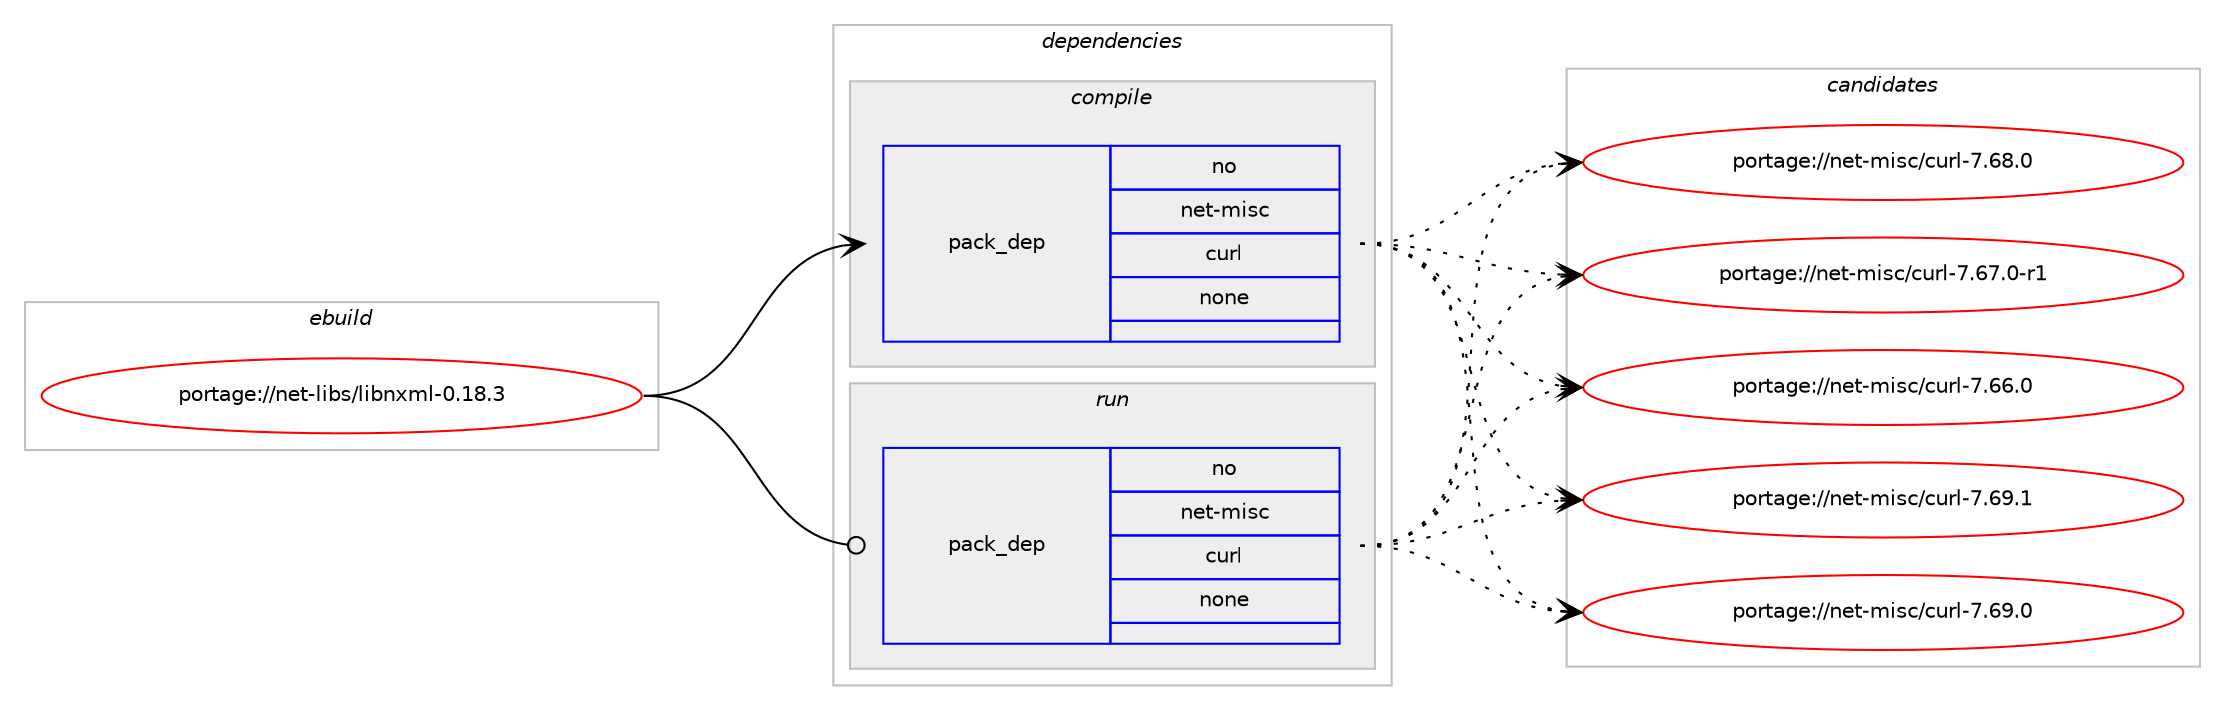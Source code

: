 digraph prolog {

# *************
# Graph options
# *************

newrank=true;
concentrate=true;
compound=true;
graph [rankdir=LR,fontname=Helvetica,fontsize=10,ranksep=1.5];#, ranksep=2.5, nodesep=0.2];
edge  [arrowhead=vee];
node  [fontname=Helvetica,fontsize=10];

# **********
# The ebuild
# **********

subgraph cluster_leftcol {
color=gray;
rank=same;
label=<<i>ebuild</i>>;
id [label="portage://net-libs/libnxml-0.18.3", color=red, width=4, href="../net-libs/libnxml-0.18.3.svg"];
}

# ****************
# The dependencies
# ****************

subgraph cluster_midcol {
color=gray;
label=<<i>dependencies</i>>;
subgraph cluster_compile {
fillcolor="#eeeeee";
style=filled;
label=<<i>compile</i>>;
subgraph pack6127 {
dependency7019 [label=<<TABLE BORDER="0" CELLBORDER="1" CELLSPACING="0" CELLPADDING="4" WIDTH="220"><TR><TD ROWSPAN="6" CELLPADDING="30">pack_dep</TD></TR><TR><TD WIDTH="110">no</TD></TR><TR><TD>net-misc</TD></TR><TR><TD>curl</TD></TR><TR><TD>none</TD></TR><TR><TD></TD></TR></TABLE>>, shape=none, color=blue];
}
id:e -> dependency7019:w [weight=20,style="solid",arrowhead="vee"];
}
subgraph cluster_compileandrun {
fillcolor="#eeeeee";
style=filled;
label=<<i>compile and run</i>>;
}
subgraph cluster_run {
fillcolor="#eeeeee";
style=filled;
label=<<i>run</i>>;
subgraph pack6128 {
dependency7020 [label=<<TABLE BORDER="0" CELLBORDER="1" CELLSPACING="0" CELLPADDING="4" WIDTH="220"><TR><TD ROWSPAN="6" CELLPADDING="30">pack_dep</TD></TR><TR><TD WIDTH="110">no</TD></TR><TR><TD>net-misc</TD></TR><TR><TD>curl</TD></TR><TR><TD>none</TD></TR><TR><TD></TD></TR></TABLE>>, shape=none, color=blue];
}
id:e -> dependency7020:w [weight=20,style="solid",arrowhead="odot"];
}
}

# **************
# The candidates
# **************

subgraph cluster_choices {
rank=same;
color=gray;
label=<<i>candidates</i>>;

subgraph choice6127 {
color=black;
nodesep=1;
choice1101011164510910511599479911711410845554654574649 [label="portage://net-misc/curl-7.69.1", color=red, width=4,href="../net-misc/curl-7.69.1.svg"];
choice1101011164510910511599479911711410845554654574648 [label="portage://net-misc/curl-7.69.0", color=red, width=4,href="../net-misc/curl-7.69.0.svg"];
choice1101011164510910511599479911711410845554654564648 [label="portage://net-misc/curl-7.68.0", color=red, width=4,href="../net-misc/curl-7.68.0.svg"];
choice11010111645109105115994799117114108455546545546484511449 [label="portage://net-misc/curl-7.67.0-r1", color=red, width=4,href="../net-misc/curl-7.67.0-r1.svg"];
choice1101011164510910511599479911711410845554654544648 [label="portage://net-misc/curl-7.66.0", color=red, width=4,href="../net-misc/curl-7.66.0.svg"];
dependency7019:e -> choice1101011164510910511599479911711410845554654574649:w [style=dotted,weight="100"];
dependency7019:e -> choice1101011164510910511599479911711410845554654574648:w [style=dotted,weight="100"];
dependency7019:e -> choice1101011164510910511599479911711410845554654564648:w [style=dotted,weight="100"];
dependency7019:e -> choice11010111645109105115994799117114108455546545546484511449:w [style=dotted,weight="100"];
dependency7019:e -> choice1101011164510910511599479911711410845554654544648:w [style=dotted,weight="100"];
}
subgraph choice6128 {
color=black;
nodesep=1;
choice1101011164510910511599479911711410845554654574649 [label="portage://net-misc/curl-7.69.1", color=red, width=4,href="../net-misc/curl-7.69.1.svg"];
choice1101011164510910511599479911711410845554654574648 [label="portage://net-misc/curl-7.69.0", color=red, width=4,href="../net-misc/curl-7.69.0.svg"];
choice1101011164510910511599479911711410845554654564648 [label="portage://net-misc/curl-7.68.0", color=red, width=4,href="../net-misc/curl-7.68.0.svg"];
choice11010111645109105115994799117114108455546545546484511449 [label="portage://net-misc/curl-7.67.0-r1", color=red, width=4,href="../net-misc/curl-7.67.0-r1.svg"];
choice1101011164510910511599479911711410845554654544648 [label="portage://net-misc/curl-7.66.0", color=red, width=4,href="../net-misc/curl-7.66.0.svg"];
dependency7020:e -> choice1101011164510910511599479911711410845554654574649:w [style=dotted,weight="100"];
dependency7020:e -> choice1101011164510910511599479911711410845554654574648:w [style=dotted,weight="100"];
dependency7020:e -> choice1101011164510910511599479911711410845554654564648:w [style=dotted,weight="100"];
dependency7020:e -> choice11010111645109105115994799117114108455546545546484511449:w [style=dotted,weight="100"];
dependency7020:e -> choice1101011164510910511599479911711410845554654544648:w [style=dotted,weight="100"];
}
}

}
